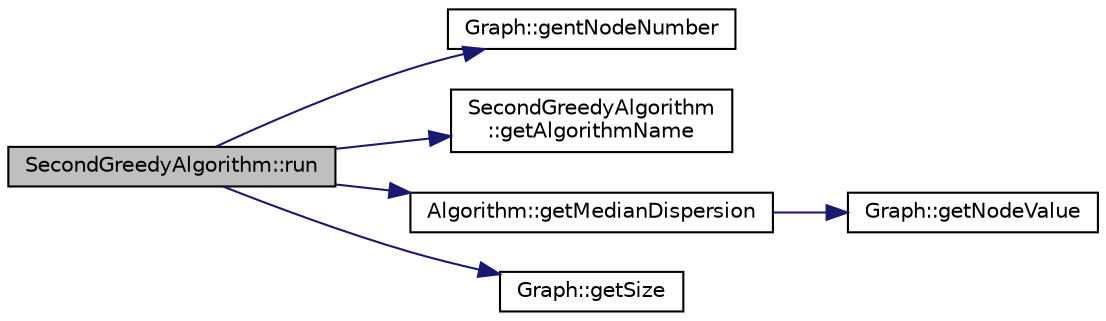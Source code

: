 digraph "SecondGreedyAlgorithm::run"
{
 // LATEX_PDF_SIZE
  edge [fontname="Helvetica",fontsize="10",labelfontname="Helvetica",labelfontsize="10"];
  node [fontname="Helvetica",fontsize="10",shape=record];
  rankdir="LR";
  Node1 [label="SecondGreedyAlgorithm::run",height=0.2,width=0.4,color="black", fillcolor="grey75", style="filled", fontcolor="black",tooltip="Representa la variante del algoritmo voraz que consiste en partir de un vector que está lleno de todo..."];
  Node1 -> Node2 [color="midnightblue",fontsize="10",style="solid",fontname="Helvetica"];
  Node2 [label="Graph::gentNodeNumber",height=0.2,width=0.4,color="black", fillcolor="white", style="filled",URL="$class_graph.html#ad9f5e20160d26c4d0ba59c4a8270b493",tooltip="Se encarga de devolver el número de nodos del grafo."];
  Node1 -> Node3 [color="midnightblue",fontsize="10",style="solid",fontname="Helvetica"];
  Node3 [label="SecondGreedyAlgorithm\l::getAlgorithmName",height=0.2,width=0.4,color="black", fillcolor="white", style="filled",URL="$class_second_greedy_algorithm.html#aec13f8c6e358415a38da9d42aedca40c",tooltip="Devuelve el nombre del algoritmo."];
  Node1 -> Node4 [color="midnightblue",fontsize="10",style="solid",fontname="Helvetica"];
  Node4 [label="Algorithm::getMedianDispersion",height=0.2,width=0.4,color="black", fillcolor="white", style="filled",URL="$class_algorithm.html#a675939191b1136107cd43634d6c9df18",tooltip="Este método se encarga de determinar la dispersión media, que se define por: Σi,j∈S d(i,..."];
  Node4 -> Node5 [color="midnightblue",fontsize="10",style="solid",fontname="Helvetica"];
  Node5 [label="Graph::getNodeValue",height=0.2,width=0.4,color="black", fillcolor="white", style="filled",URL="$class_graph.html#ae20c9adb9e7aa7773656d6d6fbdaa5e1",tooltip="Se encarga de devolver el valor de la distancia que hay entre el nodo position."];
  Node1 -> Node6 [color="midnightblue",fontsize="10",style="solid",fontname="Helvetica"];
  Node6 [label="Graph::getSize",height=0.2,width=0.4,color="black", fillcolor="white", style="filled",URL="$class_graph.html#ab7d965333f0ae9e6727676db3224ec4b",tooltip="Se encarga de devolver el tamaño del vector."];
}
